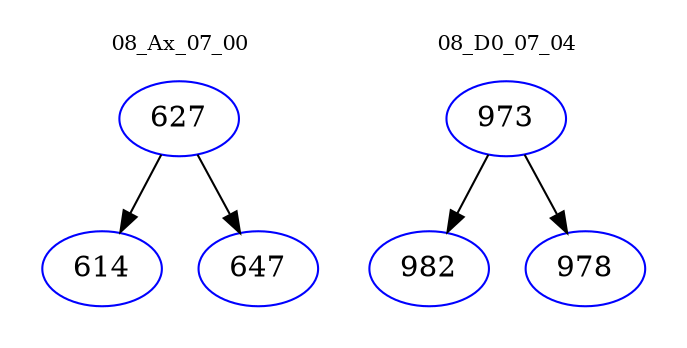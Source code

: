 digraph{
subgraph cluster_0 {
color = white
label = "08_Ax_07_00";
fontsize=10;
T0_627 [label="627", color="blue"]
T0_627 -> T0_614 [color="black"]
T0_614 [label="614", color="blue"]
T0_627 -> T0_647 [color="black"]
T0_647 [label="647", color="blue"]
}
subgraph cluster_1 {
color = white
label = "08_D0_07_04";
fontsize=10;
T1_973 [label="973", color="blue"]
T1_973 -> T1_982 [color="black"]
T1_982 [label="982", color="blue"]
T1_973 -> T1_978 [color="black"]
T1_978 [label="978", color="blue"]
}
}

